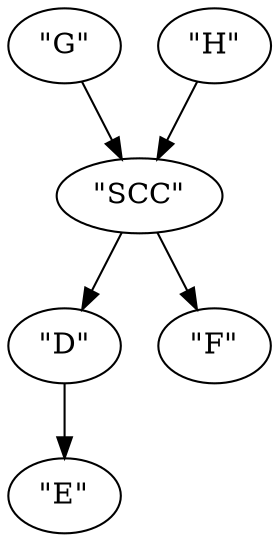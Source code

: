 digraph {
    0 [ label = "\"G\"" ]
    1 [ label = "\"SCC\"" ]
    2 [ label = "\"H\"" ]
    3 [ label = "\"D\"" ]
    4 [ label = "\"E\"" ]
    5 [ label = "\"F\"" ]
    0 -> 1 [ ]
    2 -> 1 [ ]
    1 -> 3 [ ]
    1 -> 5 [ ]
    3 -> 4 [ ]
}
